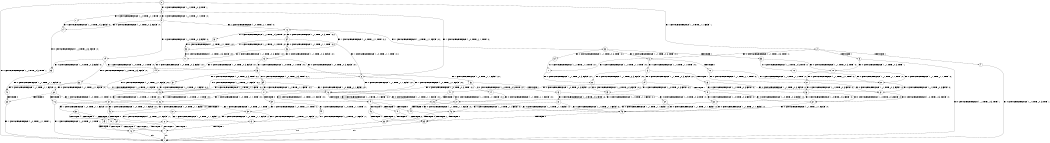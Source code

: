 digraph BCG {
size = "7, 10.5";
center = TRUE;
node [shape = circle];
0 [peripheries = 2];
0 -> 1 [label = "EX !0 !ATOMIC_EXCH_BRANCH (1, +1, TRUE, +0, 3, TRUE) !::"];
0 -> 2 [label = "EX !1 !ATOMIC_EXCH_BRANCH (1, +0, TRUE, +1, 1, FALSE) !::"];
0 -> 3 [label = "EX !0 !ATOMIC_EXCH_BRANCH (1, +1, TRUE, +0, 3, TRUE) !::"];
2 -> 4 [label = "TERMINATE !1"];
2 -> 5 [label = "TERMINATE !1"];
2 -> 6 [label = "EX !0 !ATOMIC_EXCH_BRANCH (1, +1, TRUE, +0, 3, TRUE) !:1:"];
3 -> 7 [label = "EX !0 !ATOMIC_EXCH_BRANCH (1, +1, TRUE, +1, 1, TRUE) !:0:"];
3 -> 8 [label = "EX !1 !ATOMIC_EXCH_BRANCH (1, +0, TRUE, +1, 1, TRUE) !:0:"];
3 -> 9 [label = "EX !0 !ATOMIC_EXCH_BRANCH (1, +1, TRUE, +1, 1, TRUE) !:0:"];
4 -> 1 [label = "EX !0 !ATOMIC_EXCH_BRANCH (1, +1, TRUE, +0, 3, TRUE) !::"];
5 -> 1 [label = "EX !0 !ATOMIC_EXCH_BRANCH (1, +1, TRUE, +0, 3, TRUE) !::"];
5 -> 10 [label = "EX !0 !ATOMIC_EXCH_BRANCH (1, +1, TRUE, +0, 3, TRUE) !::"];
6 -> 11 [label = "EX !0 !ATOMIC_EXCH_BRANCH (1, +1, TRUE, +1, 1, TRUE) !:0:1:"];
6 -> 12 [label = "TERMINATE !1"];
6 -> 13 [label = "EX !0 !ATOMIC_EXCH_BRANCH (1, +1, TRUE, +1, 1, TRUE) !:0:1:"];
7 -> 14 [label = "EX !0 !ATOMIC_EXCH_BRANCH (1, +1, TRUE, +0, 3, FALSE) !:0:"];
8 -> 15 [label = "EX !0 !ATOMIC_EXCH_BRANCH (1, +1, TRUE, +1, 1, FALSE) !:0:1:"];
8 -> 16 [label = "EX !1 !ATOMIC_EXCH_BRANCH (1, +0, TRUE, +1, 1, FALSE) !:0:1:"];
8 -> 17 [label = "EX !0 !ATOMIC_EXCH_BRANCH (1, +1, TRUE, +1, 1, FALSE) !:0:1:"];
9 -> 14 [label = "EX !0 !ATOMIC_EXCH_BRANCH (1, +1, TRUE, +0, 3, FALSE) !:0:"];
9 -> 18 [label = "EX !1 !ATOMIC_EXCH_BRANCH (1, +0, TRUE, +1, 1, TRUE) !:0:"];
9 -> 19 [label = "EX !0 !ATOMIC_EXCH_BRANCH (1, +1, TRUE, +0, 3, FALSE) !:0:"];
10 -> 20 [label = "EX !0 !ATOMIC_EXCH_BRANCH (1, +1, TRUE, +1, 1, TRUE) !:0:"];
10 -> 21 [label = "EX !0 !ATOMIC_EXCH_BRANCH (1, +1, TRUE, +1, 1, TRUE) !:0:"];
11 -> 22 [label = "EX !0 !ATOMIC_EXCH_BRANCH (1, +1, TRUE, +0, 3, FALSE) !:0:1:"];
12 -> 20 [label = "EX !0 !ATOMIC_EXCH_BRANCH (1, +1, TRUE, +1, 1, TRUE) !:0:"];
12 -> 21 [label = "EX !0 !ATOMIC_EXCH_BRANCH (1, +1, TRUE, +1, 1, TRUE) !:0:"];
13 -> 22 [label = "EX !0 !ATOMIC_EXCH_BRANCH (1, +1, TRUE, +0, 3, FALSE) !:0:1:"];
13 -> 23 [label = "TERMINATE !1"];
13 -> 24 [label = "EX !0 !ATOMIC_EXCH_BRANCH (1, +1, TRUE, +0, 3, FALSE) !:0:1:"];
14 -> 25 [label = "EX !0 !ATOMIC_EXCH_BRANCH (1, +0, TRUE, +0, 3, FALSE) !:0:"];
15 -> 26 [label = "EX !1 !ATOMIC_EXCH_BRANCH (1, +0, TRUE, +1, 1, TRUE) !:0:1:"];
16 -> 27 [label = "EX !0 !ATOMIC_EXCH_BRANCH (1, +1, TRUE, +1, 1, FALSE) !:0:1:"];
16 -> 28 [label = "TERMINATE !1"];
16 -> 29 [label = "EX !0 !ATOMIC_EXCH_BRANCH (1, +1, TRUE, +1, 1, FALSE) !:0:1:"];
17 -> 26 [label = "EX !1 !ATOMIC_EXCH_BRANCH (1, +0, TRUE, +1, 1, TRUE) !:0:1:"];
17 -> 30 [label = "TERMINATE !0"];
17 -> 31 [label = "EX !1 !ATOMIC_EXCH_BRANCH (1, +0, TRUE, +1, 1, TRUE) !:0:1:"];
18 -> 32 [label = "EX !0 !ATOMIC_EXCH_BRANCH (1, +1, TRUE, +0, 3, TRUE) !:0:1:"];
18 -> 33 [label = "EX !1 !ATOMIC_EXCH_BRANCH (1, +0, TRUE, +1, 1, FALSE) !:0:1:"];
18 -> 34 [label = "EX !0 !ATOMIC_EXCH_BRANCH (1, +1, TRUE, +0, 3, TRUE) !:0:1:"];
19 -> 25 [label = "EX !0 !ATOMIC_EXCH_BRANCH (1, +0, TRUE, +0, 3, FALSE) !:0:"];
19 -> 35 [label = "EX !1 !ATOMIC_EXCH_BRANCH (1, +0, TRUE, +1, 1, TRUE) !:0:"];
19 -> 36 [label = "EX !0 !ATOMIC_EXCH_BRANCH (1, +0, TRUE, +0, 3, FALSE) !:0:"];
20 -> 37 [label = "EX !0 !ATOMIC_EXCH_BRANCH (1, +1, TRUE, +0, 3, FALSE) !:0:"];
21 -> 37 [label = "EX !0 !ATOMIC_EXCH_BRANCH (1, +1, TRUE, +0, 3, FALSE) !:0:"];
21 -> 38 [label = "EX !0 !ATOMIC_EXCH_BRANCH (1, +1, TRUE, +0, 3, FALSE) !:0:"];
22 -> 39 [label = "EX !0 !ATOMIC_EXCH_BRANCH (1, +0, TRUE, +0, 3, FALSE) !:0:1:"];
23 -> 37 [label = "EX !0 !ATOMIC_EXCH_BRANCH (1, +1, TRUE, +0, 3, FALSE) !:0:"];
23 -> 38 [label = "EX !0 !ATOMIC_EXCH_BRANCH (1, +1, TRUE, +0, 3, FALSE) !:0:"];
24 -> 39 [label = "EX !0 !ATOMIC_EXCH_BRANCH (1, +0, TRUE, +0, 3, FALSE) !:0:1:"];
24 -> 40 [label = "TERMINATE !1"];
24 -> 41 [label = "EX !0 !ATOMIC_EXCH_BRANCH (1, +0, TRUE, +0, 3, FALSE) !:0:1:"];
25 -> 42 [label = "EX !0 !ATOMIC_EXCH_BRANCH (1, +1, TRUE, +1, 1, FALSE) !:0:"];
26 -> 43 [label = "EX !1 !ATOMIC_EXCH_BRANCH (1, +0, TRUE, +1, 1, FALSE) !:0:1:"];
27 -> 44 [label = "TERMINATE !0"];
28 -> 45 [label = "EX !0 !ATOMIC_EXCH_BRANCH (1, +1, TRUE, +1, 1, FALSE) !:0:"];
28 -> 46 [label = "EX !0 !ATOMIC_EXCH_BRANCH (1, +1, TRUE, +1, 1, FALSE) !:0:"];
29 -> 44 [label = "TERMINATE !0"];
29 -> 47 [label = "TERMINATE !1"];
29 -> 48 [label = "TERMINATE !0"];
30 -> 49 [label = "EX !1 !ATOMIC_EXCH_BRANCH (1, +0, TRUE, +1, 1, TRUE) !:1:"];
30 -> 50 [label = "EX !1 !ATOMIC_EXCH_BRANCH (1, +0, TRUE, +1, 1, TRUE) !:1:"];
31 -> 43 [label = "EX !1 !ATOMIC_EXCH_BRANCH (1, +0, TRUE, +1, 1, FALSE) !:0:1:"];
31 -> 51 [label = "TERMINATE !0"];
31 -> 52 [label = "EX !1 !ATOMIC_EXCH_BRANCH (1, +0, TRUE, +1, 1, FALSE) !:0:1:"];
32 -> 53 [label = "EX !0 !ATOMIC_EXCH_BRANCH (1, +1, TRUE, +1, 1, TRUE) !:0:1:"];
33 -> 54 [label = "EX !0 !ATOMIC_EXCH_BRANCH (1, +1, TRUE, +0, 3, TRUE) !:0:1:"];
33 -> 55 [label = "TERMINATE !1"];
33 -> 6 [label = "EX !0 !ATOMIC_EXCH_BRANCH (1, +1, TRUE, +0, 3, TRUE) !:0:1:"];
34 -> 53 [label = "EX !0 !ATOMIC_EXCH_BRANCH (1, +1, TRUE, +1, 1, TRUE) !:0:1:"];
34 -> 8 [label = "EX !1 !ATOMIC_EXCH_BRANCH (1, +0, TRUE, +1, 1, TRUE) !:0:1:"];
34 -> 56 [label = "EX !0 !ATOMIC_EXCH_BRANCH (1, +1, TRUE, +1, 1, TRUE) !:0:1:"];
35 -> 57 [label = "EX !0 !ATOMIC_EXCH_BRANCH (1, +0, TRUE, +0, 3, TRUE) !:0:1:"];
35 -> 58 [label = "EX !1 !ATOMIC_EXCH_BRANCH (1, +0, TRUE, +1, 1, FALSE) !:0:1:"];
35 -> 59 [label = "EX !0 !ATOMIC_EXCH_BRANCH (1, +0, TRUE, +0, 3, TRUE) !:0:1:"];
36 -> 42 [label = "EX !0 !ATOMIC_EXCH_BRANCH (1, +1, TRUE, +1, 1, FALSE) !:0:"];
36 -> 16 [label = "EX !1 !ATOMIC_EXCH_BRANCH (1, +0, TRUE, +1, 1, FALSE) !:0:"];
36 -> 60 [label = "EX !0 !ATOMIC_EXCH_BRANCH (1, +1, TRUE, +1, 1, FALSE) !:0:"];
37 -> 61 [label = "EX !0 !ATOMIC_EXCH_BRANCH (1, +0, TRUE, +0, 3, FALSE) !:0:"];
38 -> 61 [label = "EX !0 !ATOMIC_EXCH_BRANCH (1, +0, TRUE, +0, 3, FALSE) !:0:"];
38 -> 62 [label = "EX !0 !ATOMIC_EXCH_BRANCH (1, +0, TRUE, +0, 3, FALSE) !:0:"];
39 -> 27 [label = "EX !0 !ATOMIC_EXCH_BRANCH (1, +1, TRUE, +1, 1, FALSE) !:0:1:"];
40 -> 61 [label = "EX !0 !ATOMIC_EXCH_BRANCH (1, +0, TRUE, +0, 3, FALSE) !:0:"];
40 -> 62 [label = "EX !0 !ATOMIC_EXCH_BRANCH (1, +0, TRUE, +0, 3, FALSE) !:0:"];
41 -> 27 [label = "EX !0 !ATOMIC_EXCH_BRANCH (1, +1, TRUE, +1, 1, FALSE) !:0:1:"];
41 -> 28 [label = "TERMINATE !1"];
41 -> 29 [label = "EX !0 !ATOMIC_EXCH_BRANCH (1, +1, TRUE, +1, 1, FALSE) !:0:1:"];
42 -> 63 [label = "TERMINATE !0"];
43 -> 64 [label = "TERMINATE !0"];
44 -> 65 [label = "TERMINATE !1"];
45 -> 65 [label = "TERMINATE !0"];
46 -> 65 [label = "TERMINATE !0"];
46 -> 66 [label = "TERMINATE !0"];
47 -> 65 [label = "TERMINATE !0"];
47 -> 66 [label = "TERMINATE !0"];
48 -> 65 [label = "TERMINATE !1"];
48 -> 66 [label = "TERMINATE !1"];
49 -> 67 [label = "EX !1 !ATOMIC_EXCH_BRANCH (1, +0, TRUE, +1, 1, FALSE) !:1:"];
50 -> 67 [label = "EX !1 !ATOMIC_EXCH_BRANCH (1, +0, TRUE, +1, 1, FALSE) !:1:"];
50 -> 68 [label = "EX !1 !ATOMIC_EXCH_BRANCH (1, +0, TRUE, +1, 1, FALSE) !:1:"];
51 -> 67 [label = "EX !1 !ATOMIC_EXCH_BRANCH (1, +0, TRUE, +1, 1, FALSE) !:1:"];
51 -> 68 [label = "EX !1 !ATOMIC_EXCH_BRANCH (1, +0, TRUE, +1, 1, FALSE) !:1:"];
52 -> 64 [label = "TERMINATE !0"];
52 -> 69 [label = "TERMINATE !1"];
52 -> 70 [label = "TERMINATE !0"];
53 -> 71 [label = "EX !0 !ATOMIC_EXCH_BRANCH (1, +1, TRUE, +0, 3, FALSE) !:0:1:"];
54 -> 11 [label = "EX !0 !ATOMIC_EXCH_BRANCH (1, +1, TRUE, +1, 1, TRUE) !:0:1:"];
55 -> 72 [label = "EX !0 !ATOMIC_EXCH_BRANCH (1, +1, TRUE, +0, 3, TRUE) !:0:"];
55 -> 10 [label = "EX !0 !ATOMIC_EXCH_BRANCH (1, +1, TRUE, +0, 3, TRUE) !:0:"];
56 -> 71 [label = "EX !0 !ATOMIC_EXCH_BRANCH (1, +1, TRUE, +0, 3, FALSE) !:0:1:"];
56 -> 18 [label = "EX !1 !ATOMIC_EXCH_BRANCH (1, +0, TRUE, +1, 1, TRUE) !:0:1:"];
56 -> 73 [label = "EX !0 !ATOMIC_EXCH_BRANCH (1, +1, TRUE, +0, 3, FALSE) !:0:1:"];
57 -> 15 [label = "EX !0 !ATOMIC_EXCH_BRANCH (1, +1, TRUE, +1, 1, FALSE) !:0:1:"];
58 -> 74 [label = "EX !0 !ATOMIC_EXCH_BRANCH (1, +0, TRUE, +0, 3, TRUE) !:0:1:"];
58 -> 75 [label = "TERMINATE !1"];
58 -> 16 [label = "EX !0 !ATOMIC_EXCH_BRANCH (1, +0, TRUE, +0, 3, TRUE) !:0:1:"];
59 -> 15 [label = "EX !0 !ATOMIC_EXCH_BRANCH (1, +1, TRUE, +1, 1, FALSE) !:0:1:"];
59 -> 16 [label = "EX !1 !ATOMIC_EXCH_BRANCH (1, +0, TRUE, +1, 1, FALSE) !:0:1:"];
59 -> 17 [label = "EX !0 !ATOMIC_EXCH_BRANCH (1, +1, TRUE, +1, 1, FALSE) !:0:1:"];
60 -> 63 [label = "TERMINATE !0"];
60 -> 76 [label = "TERMINATE !0"];
60 -> 31 [label = "EX !1 !ATOMIC_EXCH_BRANCH (1, +0, TRUE, +1, 1, TRUE) !:0:"];
61 -> 45 [label = "EX !0 !ATOMIC_EXCH_BRANCH (1, +1, TRUE, +1, 1, FALSE) !:0:"];
62 -> 45 [label = "EX !0 !ATOMIC_EXCH_BRANCH (1, +1, TRUE, +1, 1, FALSE) !:0:"];
62 -> 46 [label = "EX !0 !ATOMIC_EXCH_BRANCH (1, +1, TRUE, +1, 1, FALSE) !:0:"];
63 -> 1 [label = "EX !1 !ATOMIC_EXCH_BRANCH (1, +0, TRUE, +1, 1, TRUE) !::"];
64 -> 77 [label = "TERMINATE !1"];
65 -> 1 [label = "exit"];
66 -> 1 [label = "exit"];
67 -> 77 [label = "TERMINATE !1"];
68 -> 77 [label = "TERMINATE !1"];
68 -> 78 [label = "TERMINATE !1"];
69 -> 77 [label = "TERMINATE !0"];
69 -> 78 [label = "TERMINATE !0"];
70 -> 77 [label = "TERMINATE !1"];
70 -> 78 [label = "TERMINATE !1"];
71 -> 79 [label = "EX !0 !ATOMIC_EXCH_BRANCH (1, +0, TRUE, +0, 3, FALSE) !:0:1:"];
72 -> 20 [label = "EX !0 !ATOMIC_EXCH_BRANCH (1, +1, TRUE, +1, 1, TRUE) !:0:"];
73 -> 79 [label = "EX !0 !ATOMIC_EXCH_BRANCH (1, +0, TRUE, +0, 3, FALSE) !:0:1:"];
73 -> 35 [label = "EX !1 !ATOMIC_EXCH_BRANCH (1, +0, TRUE, +1, 1, TRUE) !:0:1:"];
73 -> 8 [label = "EX !0 !ATOMIC_EXCH_BRANCH (1, +0, TRUE, +0, 3, FALSE) !:0:1:"];
74 -> 27 [label = "EX !0 !ATOMIC_EXCH_BRANCH (1, +1, TRUE, +1, 1, FALSE) !:0:1:"];
75 -> 80 [label = "EX !0 !ATOMIC_EXCH_BRANCH (1, +0, TRUE, +0, 3, TRUE) !:0:"];
75 -> 81 [label = "EX !0 !ATOMIC_EXCH_BRANCH (1, +0, TRUE, +0, 3, TRUE) !:0:"];
76 -> 1 [label = "EX !1 !ATOMIC_EXCH_BRANCH (1, +0, TRUE, +1, 1, TRUE) !::"];
76 -> 50 [label = "EX !1 !ATOMIC_EXCH_BRANCH (1, +0, TRUE, +1, 1, TRUE) !::"];
77 -> 1 [label = "exit"];
78 -> 1 [label = "exit"];
79 -> 15 [label = "EX !0 !ATOMIC_EXCH_BRANCH (1, +1, TRUE, +1, 1, FALSE) !:0:1:"];
80 -> 45 [label = "EX !0 !ATOMIC_EXCH_BRANCH (1, +1, TRUE, +1, 1, FALSE) !:0:"];
81 -> 45 [label = "EX !0 !ATOMIC_EXCH_BRANCH (1, +1, TRUE, +1, 1, FALSE) !:0:"];
81 -> 46 [label = "EX !0 !ATOMIC_EXCH_BRANCH (1, +1, TRUE, +1, 1, FALSE) !:0:"];
}

